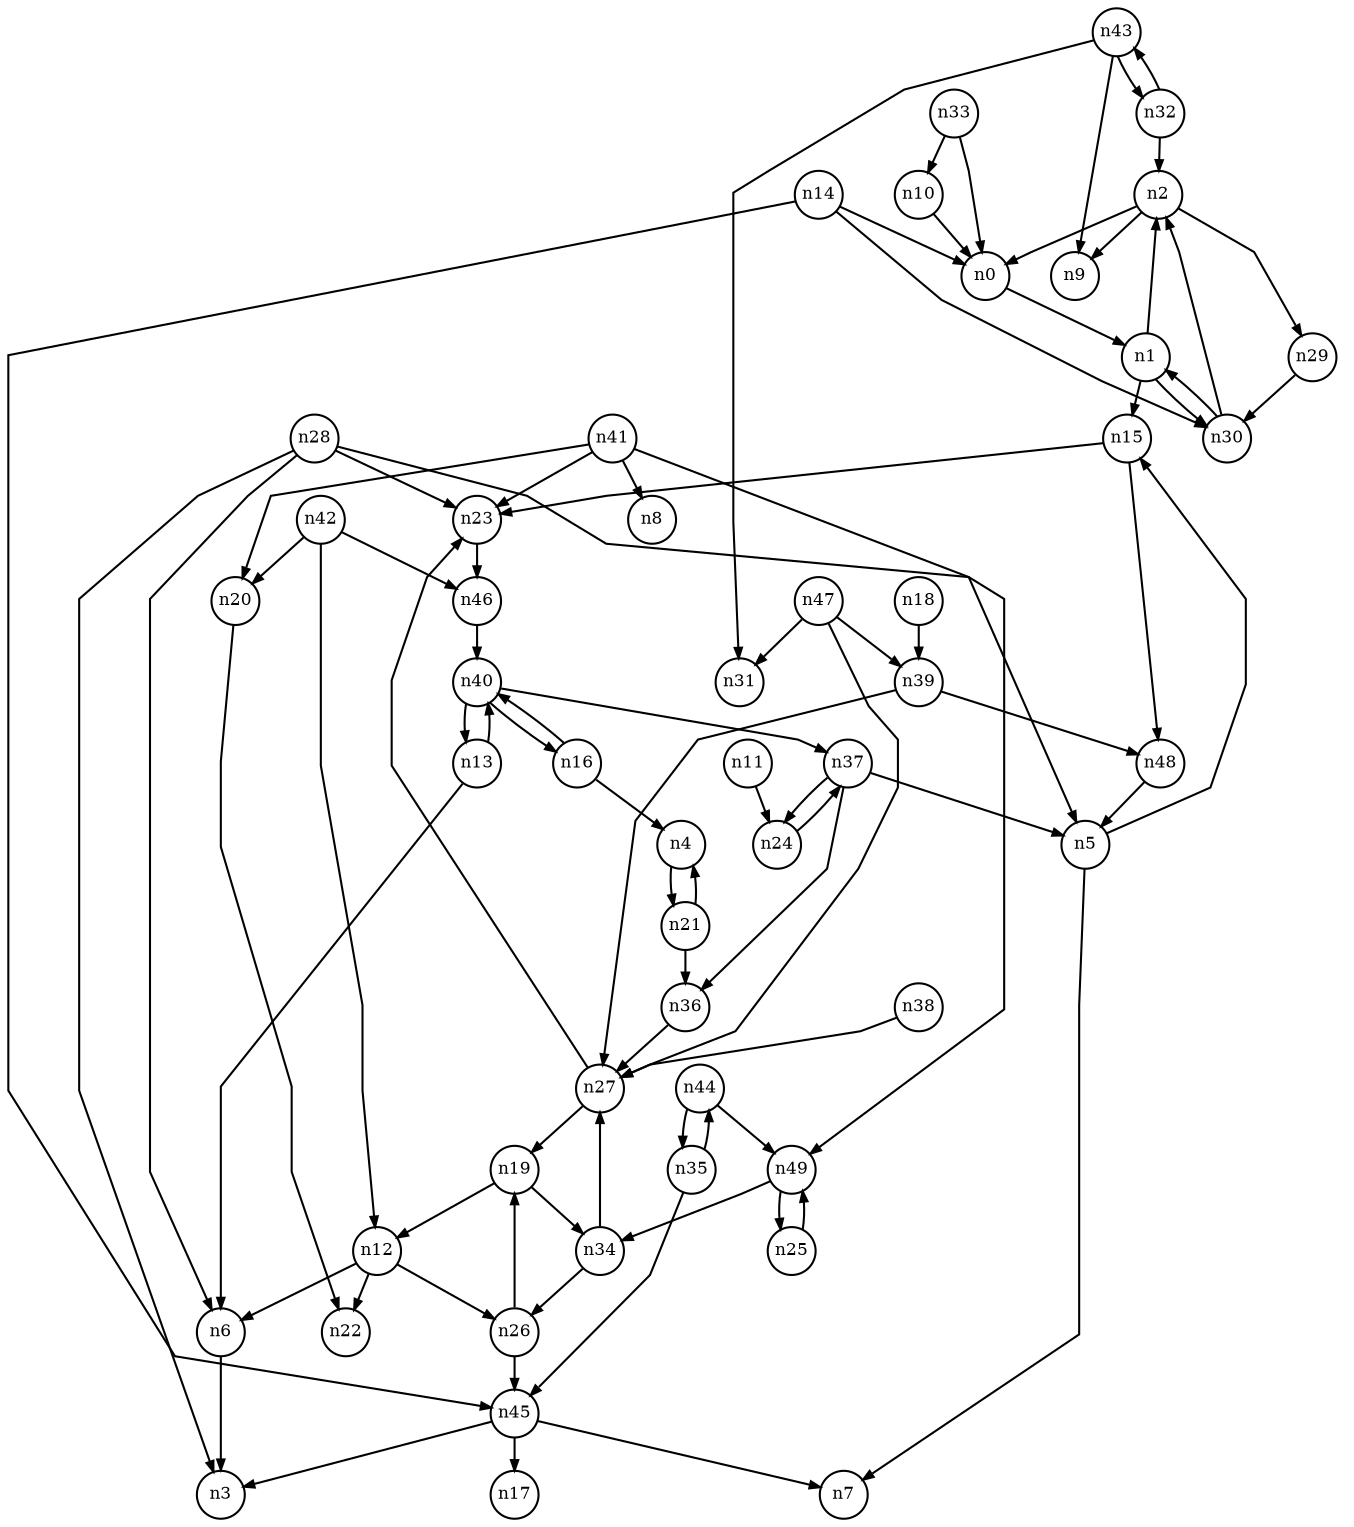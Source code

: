 digraph G{
splines=polyline;
ranksep=0.22;
nodesep=0.22;
nodesize=0.16;
fontsize=8
edge [arrowsize=0.5]
node [fontsize=8 shape=circle width=0.32 fixedsize=shape];

n2 -> n0
n2 -> n9
n2 -> n29
n1 -> n2
n1 -> n15
n1 -> n30
n15 -> n23
n15 -> n48
n30 -> n2
n30 -> n1
n0 -> n1
n29 -> n30
n5 -> n7
n5 -> n15
n6 -> n3
n10 -> n0
n24 -> n37
n11 -> n24
n12 -> n6
n12 -> n22
n12 -> n26
n13 -> n6
n13 -> n40
n14 -> n0
n14 -> n30
n14 -> n45
n45 -> n3
n45 -> n7
n45 -> n17
n23 -> n46
n48 -> n5
n4 -> n21
n16 -> n4
n16 -> n40
n39 -> n27
n39 -> n48
n18 -> n39
n19 -> n12
n19 -> n34
n34 -> n27
n34 -> n26
n20 -> n22
n21 -> n4
n21 -> n36
n36 -> n27
n46 -> n40
n49 -> n34
n49 -> n25
n25 -> n49
n26 -> n19
n26 -> n45
n27 -> n23
n27 -> n19
n28 -> n3
n28 -> n5
n28 -> n6
n28 -> n23
n32 -> n2
n32 -> n43
n33 -> n0
n33 -> n10
n35 -> n45
n35 -> n44
n37 -> n5
n37 -> n24
n37 -> n36
n38 -> n27
n40 -> n13
n40 -> n16
n40 -> n37
n41 -> n8
n41 -> n20
n41 -> n23
n41 -> n49
n42 -> n12
n42 -> n20
n42 -> n46
n43 -> n9
n43 -> n31
n43 -> n32
n44 -> n35
n44 -> n49
n47 -> n27
n47 -> n31
n47 -> n39
}
